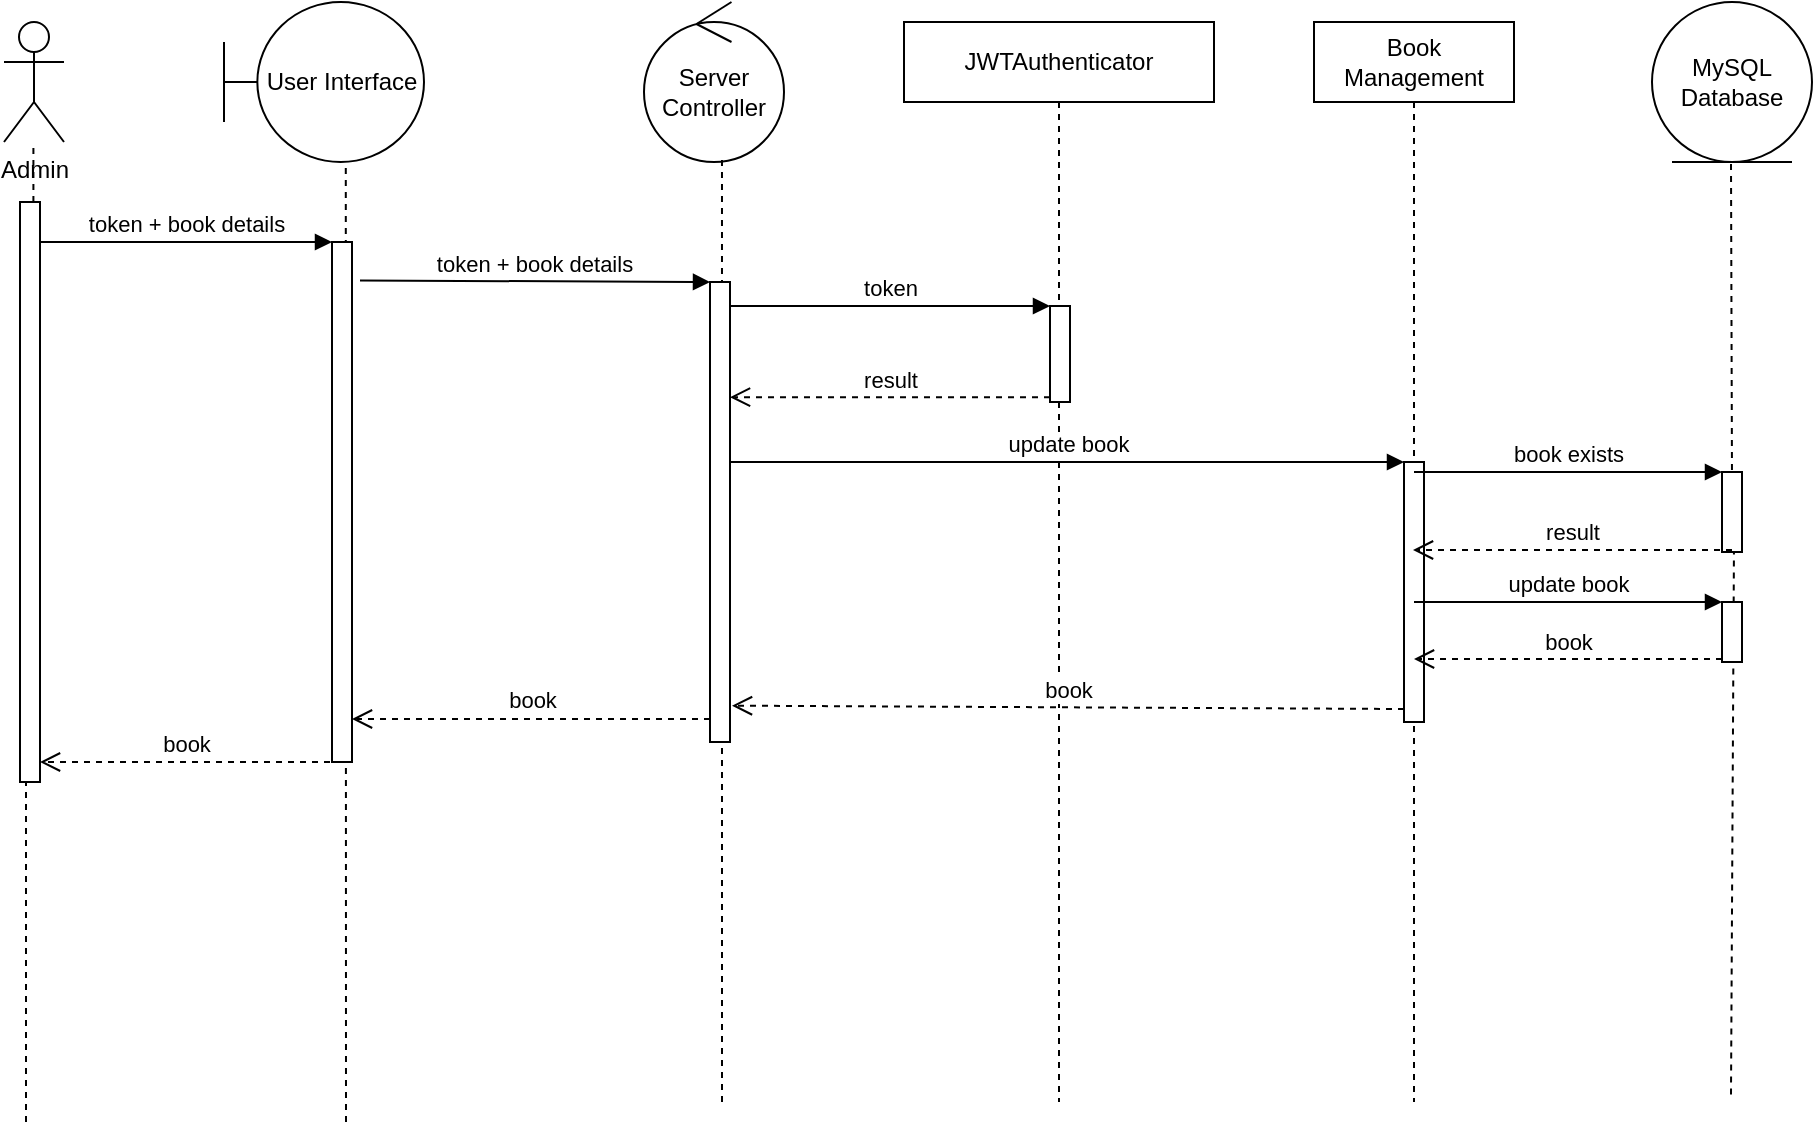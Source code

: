 <mxfile version="14.4.3" type="device"><diagram id="E3wsrT1Uy_rK9W7bJfhT" name="Page-1"><mxGraphModel dx="1186" dy="625" grid="1" gridSize="10" guides="1" tooltips="1" connect="1" arrows="1" fold="1" page="1" pageScale="1" pageWidth="850" pageHeight="1100" math="0" shadow="0"><root><mxCell id="0"/><mxCell id="1" parent="0"/><mxCell id="KfoaLmN4Jn6tutOvDHMN-1" value="Admin" style="shape=umlActor;verticalLabelPosition=bottom;verticalAlign=top;html=1;outlineConnect=0;" vertex="1" parent="1"><mxGeometry x="80" y="50" width="30" height="60" as="geometry"/></mxCell><mxCell id="KfoaLmN4Jn6tutOvDHMN-2" value="" style="endArrow=none;dashed=1;html=1;" edge="1" parent="1" source="KfoaLmN4Jn6tutOvDHMN-15" target="KfoaLmN4Jn6tutOvDHMN-1"><mxGeometry width="50" height="50" relative="1" as="geometry"><mxPoint x="91" y="660" as="sourcePoint"/><mxPoint x="130" y="150" as="targetPoint"/></mxGeometry></mxCell><mxCell id="KfoaLmN4Jn6tutOvDHMN-3" value="User Interface" style="shape=umlBoundary;whiteSpace=wrap;html=1;" vertex="1" parent="1"><mxGeometry x="190" y="40" width="100" height="80" as="geometry"/></mxCell><mxCell id="KfoaLmN4Jn6tutOvDHMN-4" value="" style="endArrow=none;dashed=1;html=1;" edge="1" parent="1"><mxGeometry width="50" height="50" relative="1" as="geometry"><mxPoint x="251" y="600" as="sourcePoint"/><mxPoint x="250.893" y="120" as="targetPoint"/></mxGeometry></mxCell><mxCell id="KfoaLmN4Jn6tutOvDHMN-5" value="Server Controller" style="ellipse;shape=umlControl;whiteSpace=wrap;html=1;" vertex="1" parent="1"><mxGeometry x="400" y="40" width="70" height="80" as="geometry"/></mxCell><mxCell id="KfoaLmN4Jn6tutOvDHMN-6" value="" style="endArrow=none;dashed=1;html=1;entryX=0.557;entryY=0.975;entryDx=0;entryDy=0;entryPerimeter=0;" edge="1" parent="1" target="KfoaLmN4Jn6tutOvDHMN-5"><mxGeometry width="50" height="50" relative="1" as="geometry"><mxPoint x="439" y="590" as="sourcePoint"/><mxPoint x="260.893" y="130" as="targetPoint"/></mxGeometry></mxCell><mxCell id="KfoaLmN4Jn6tutOvDHMN-7" value="" style="html=1;points=[];perimeter=orthogonalPerimeter;" vertex="1" parent="1"><mxGeometry x="244" y="160" width="10" height="260" as="geometry"/></mxCell><mxCell id="KfoaLmN4Jn6tutOvDHMN-8" value="token + book details" style="html=1;verticalAlign=bottom;endArrow=block;entryX=0;entryY=0;" edge="1" parent="1" source="KfoaLmN4Jn6tutOvDHMN-15" target="KfoaLmN4Jn6tutOvDHMN-7"><mxGeometry relative="1" as="geometry"><mxPoint x="130" y="190" as="sourcePoint"/></mxGeometry></mxCell><mxCell id="KfoaLmN4Jn6tutOvDHMN-9" value="book" style="html=1;verticalAlign=bottom;endArrow=open;dashed=1;endSize=8;exitX=-0.1;exitY=1;exitDx=0;exitDy=0;exitPerimeter=0;" edge="1" parent="1" source="KfoaLmN4Jn6tutOvDHMN-7" target="KfoaLmN4Jn6tutOvDHMN-15"><mxGeometry relative="1" as="geometry"><mxPoint x="110" y="410" as="targetPoint"/></mxGeometry></mxCell><mxCell id="KfoaLmN4Jn6tutOvDHMN-10" value="MySQL Database" style="ellipse;shape=umlEntity;whiteSpace=wrap;html=1;" vertex="1" parent="1"><mxGeometry x="904" y="40" width="80" height="80" as="geometry"/></mxCell><mxCell id="KfoaLmN4Jn6tutOvDHMN-11" value="" style="endArrow=none;dashed=1;html=1;entryX=0.557;entryY=0.975;entryDx=0;entryDy=0;entryPerimeter=0;" edge="1" parent="1"><mxGeometry width="50" height="50" relative="1" as="geometry"><mxPoint x="944" y="280" as="sourcePoint"/><mxPoint x="943.5" y="120" as="targetPoint"/></mxGeometry></mxCell><mxCell id="KfoaLmN4Jn6tutOvDHMN-12" value="" style="html=1;points=[];perimeter=orthogonalPerimeter;" vertex="1" parent="1"><mxGeometry x="433" y="180" width="10" height="230" as="geometry"/></mxCell><mxCell id="KfoaLmN4Jn6tutOvDHMN-13" value="token + book details" style="html=1;verticalAlign=bottom;endArrow=block;entryX=0;entryY=0;exitX=1.4;exitY=0.074;exitDx=0;exitDy=0;exitPerimeter=0;" edge="1" parent="1" source="KfoaLmN4Jn6tutOvDHMN-7" target="KfoaLmN4Jn6tutOvDHMN-12"><mxGeometry relative="1" as="geometry"><mxPoint x="360" y="180" as="sourcePoint"/></mxGeometry></mxCell><mxCell id="KfoaLmN4Jn6tutOvDHMN-14" value="book" style="html=1;verticalAlign=bottom;endArrow=open;dashed=1;endSize=8;exitX=0;exitY=0.95;" edge="1" parent="1" source="KfoaLmN4Jn6tutOvDHMN-12" target="KfoaLmN4Jn6tutOvDHMN-7"><mxGeometry relative="1" as="geometry"><mxPoint x="360" y="256" as="targetPoint"/></mxGeometry></mxCell><mxCell id="KfoaLmN4Jn6tutOvDHMN-15" value="" style="html=1;points=[];perimeter=orthogonalPerimeter;" vertex="1" parent="1"><mxGeometry x="88" y="140" width="10" height="290" as="geometry"/></mxCell><mxCell id="KfoaLmN4Jn6tutOvDHMN-16" value="" style="endArrow=none;dashed=1;html=1;" edge="1" parent="1" target="KfoaLmN4Jn6tutOvDHMN-15"><mxGeometry width="50" height="50" relative="1" as="geometry"><mxPoint x="91" y="600" as="sourcePoint"/><mxPoint x="94.793" y="110" as="targetPoint"/></mxGeometry></mxCell><mxCell id="KfoaLmN4Jn6tutOvDHMN-17" value="JWTAuthenticator" style="shape=umlLifeline;perimeter=lifelinePerimeter;whiteSpace=wrap;html=1;container=1;collapsible=0;recursiveResize=0;outlineConnect=0;" vertex="1" parent="1"><mxGeometry x="530" y="50" width="155" height="540" as="geometry"/></mxCell><mxCell id="KfoaLmN4Jn6tutOvDHMN-18" value="" style="html=1;points=[];perimeter=orthogonalPerimeter;" vertex="1" parent="KfoaLmN4Jn6tutOvDHMN-17"><mxGeometry x="73" y="142" width="10" height="48" as="geometry"/></mxCell><mxCell id="KfoaLmN4Jn6tutOvDHMN-19" value="" style="endArrow=none;dashed=1;html=1;entryX=0.557;entryY=0.975;entryDx=0;entryDy=0;entryPerimeter=0;" edge="1" parent="1" target="KfoaLmN4Jn6tutOvDHMN-27"><mxGeometry width="50" height="50" relative="1" as="geometry"><mxPoint x="944.07" y="285" as="sourcePoint"/><mxPoint x="944.07" y="270" as="targetPoint"/></mxGeometry></mxCell><mxCell id="KfoaLmN4Jn6tutOvDHMN-20" value="Book Management" style="shape=umlLifeline;perimeter=lifelinePerimeter;whiteSpace=wrap;html=1;container=1;collapsible=0;recursiveResize=0;outlineConnect=0;" vertex="1" parent="1"><mxGeometry x="735" y="50" width="100" height="540" as="geometry"/></mxCell><mxCell id="KfoaLmN4Jn6tutOvDHMN-21" value="" style="html=1;points=[];perimeter=orthogonalPerimeter;" vertex="1" parent="KfoaLmN4Jn6tutOvDHMN-20"><mxGeometry x="45" y="220" width="10" height="130" as="geometry"/></mxCell><mxCell id="KfoaLmN4Jn6tutOvDHMN-22" value="token" style="html=1;verticalAlign=bottom;endArrow=block;entryX=0;entryY=0;" edge="1" parent="1" source="KfoaLmN4Jn6tutOvDHMN-12" target="KfoaLmN4Jn6tutOvDHMN-18"><mxGeometry relative="1" as="geometry"><mxPoint x="533" y="192" as="sourcePoint"/></mxGeometry></mxCell><mxCell id="KfoaLmN4Jn6tutOvDHMN-23" value="result" style="html=1;verticalAlign=bottom;endArrow=open;dashed=1;endSize=8;exitX=0;exitY=0.95;" edge="1" parent="1" source="KfoaLmN4Jn6tutOvDHMN-18" target="KfoaLmN4Jn6tutOvDHMN-12"><mxGeometry relative="1" as="geometry"><mxPoint x="533" y="268" as="targetPoint"/></mxGeometry></mxCell><mxCell id="KfoaLmN4Jn6tutOvDHMN-24" value="update book" style="html=1;verticalAlign=bottom;endArrow=block;entryX=0;entryY=0;" edge="1" parent="1" source="KfoaLmN4Jn6tutOvDHMN-12" target="KfoaLmN4Jn6tutOvDHMN-21"><mxGeometry relative="1" as="geometry"><mxPoint x="665" y="330" as="sourcePoint"/></mxGeometry></mxCell><mxCell id="KfoaLmN4Jn6tutOvDHMN-25" value="book" style="html=1;verticalAlign=bottom;endArrow=open;dashed=1;endSize=8;exitX=0;exitY=0.95;entryX=1.1;entryY=0.921;entryDx=0;entryDy=0;entryPerimeter=0;" edge="1" parent="1" source="KfoaLmN4Jn6tutOvDHMN-21" target="KfoaLmN4Jn6tutOvDHMN-12"><mxGeometry relative="1" as="geometry"><mxPoint x="665" y="406" as="targetPoint"/></mxGeometry></mxCell><mxCell id="KfoaLmN4Jn6tutOvDHMN-26" value="" style="endArrow=none;dashed=1;html=1;" edge="1" parent="1"><mxGeometry width="50" height="50" relative="1" as="geometry"><mxPoint x="943.5" y="586.25" as="sourcePoint"/><mxPoint x="945" y="310" as="targetPoint"/></mxGeometry></mxCell><mxCell id="KfoaLmN4Jn6tutOvDHMN-27" value="" style="html=1;points=[];perimeter=orthogonalPerimeter;" vertex="1" parent="1"><mxGeometry x="939" y="275" width="10" height="40" as="geometry"/></mxCell><mxCell id="KfoaLmN4Jn6tutOvDHMN-28" value="book exists" style="html=1;verticalAlign=bottom;endArrow=block;entryX=0;entryY=0;" edge="1" parent="1" source="KfoaLmN4Jn6tutOvDHMN-20" target="KfoaLmN4Jn6tutOvDHMN-27"><mxGeometry relative="1" as="geometry"><mxPoint x="869.07" y="265" as="sourcePoint"/></mxGeometry></mxCell><mxCell id="KfoaLmN4Jn6tutOvDHMN-29" value="result" style="html=1;verticalAlign=bottom;endArrow=open;dashed=1;endSize=8;" edge="1" parent="1"><mxGeometry relative="1" as="geometry"><mxPoint x="784.5" y="314" as="targetPoint"/><mxPoint x="944" y="314" as="sourcePoint"/></mxGeometry></mxCell><mxCell id="KfoaLmN4Jn6tutOvDHMN-30" value="" style="html=1;points=[];perimeter=orthogonalPerimeter;" vertex="1" parent="1"><mxGeometry x="939" y="340" width="10" height="30" as="geometry"/></mxCell><mxCell id="KfoaLmN4Jn6tutOvDHMN-31" value="update book" style="html=1;verticalAlign=bottom;endArrow=block;" edge="1" target="KfoaLmN4Jn6tutOvDHMN-30" parent="1" source="KfoaLmN4Jn6tutOvDHMN-20"><mxGeometry relative="1" as="geometry"><mxPoint x="869" y="340" as="sourcePoint"/></mxGeometry></mxCell><mxCell id="KfoaLmN4Jn6tutOvDHMN-32" value="book" style="html=1;verticalAlign=bottom;endArrow=open;dashed=1;endSize=8;exitX=0;exitY=0.95;" edge="1" source="KfoaLmN4Jn6tutOvDHMN-30" parent="1" target="KfoaLmN4Jn6tutOvDHMN-20"><mxGeometry relative="1" as="geometry"><mxPoint x="869" y="416" as="targetPoint"/></mxGeometry></mxCell></root></mxGraphModel></diagram></mxfile>